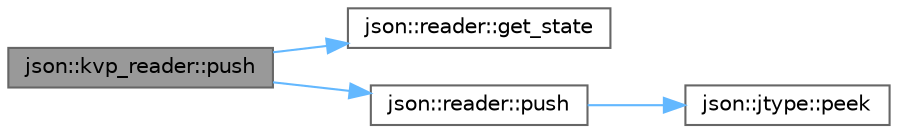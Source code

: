 digraph "json::kvp_reader::push"
{
 // LATEX_PDF_SIZE
  bgcolor="transparent";
  edge [fontname=Helvetica,fontsize=10,labelfontname=Helvetica,labelfontsize=10];
  node [fontname=Helvetica,fontsize=10,shape=box,height=0.2,width=0.4];
  rankdir="LR";
  Node1 [id="Node000001",label="json::kvp_reader::push",height=0.2,width=0.4,color="gray40", fillcolor="grey60", style="filled", fontcolor="black",tooltip=" "];
  Node1 -> Node2 [id="edge1_Node000001_Node000002",color="steelblue1",style="solid",tooltip=" "];
  Node2 [id="Node000002",label="json::reader::get_state",height=0.2,width=0.4,color="grey40", fillcolor="white", style="filled",URL="$d2/d07/classjson_1_1reader.html#a4d27d56ffa8f32f2ea8eeb9fb58e8684",tooltip="Returns the stored state."];
  Node1 -> Node3 [id="edge2_Node000001_Node000003",color="steelblue1",style="solid",tooltip=" "];
  Node3 [id="Node000003",label="json::reader::push",height=0.2,width=0.4,color="grey40", fillcolor="white", style="filled",URL="$d2/d07/classjson_1_1reader.html#aa1d0e99cecf438761764c16fa39134d1",tooltip=" "];
  Node3 -> Node4 [id="edge3_Node000003_Node000004",color="steelblue1",style="solid",tooltip=" "];
  Node4 [id="Node000004",label="json::jtype::peek",height=0.2,width=0.4,color="grey40", fillcolor="white", style="filled",URL="$de/d01/namespacejson_1_1jtype.html#a41134b9f4ec1ec6b8db4f8027536b762",tooltip=" "];
}
